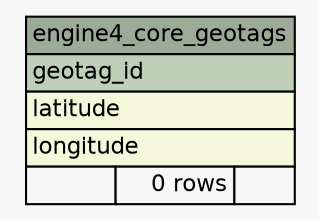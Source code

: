 // dot 2.38.0 on Windows 10 10.0
// SchemaSpy rev 590
digraph "engine4_core_geotags" {
  graph [
    rankdir="RL"
    bgcolor="#f7f7f7"
    nodesep="0.18"
    ranksep="0.46"
    fontname="Helvetica"
    fontsize="11"
  ];
  node [
    fontname="Helvetica"
    fontsize="11"
    shape="plaintext"
  ];
  edge [
    arrowsize="0.8"
  ];
  "engine4_core_geotags" [
    label=<
    <TABLE BORDER="0" CELLBORDER="1" CELLSPACING="0" BGCOLOR="#ffffff">
      <TR><TD COLSPAN="3" BGCOLOR="#9bab96" ALIGN="CENTER">engine4_core_geotags</TD></TR>
      <TR><TD PORT="geotag_id" COLSPAN="3" BGCOLOR="#bed1b8" ALIGN="LEFT">geotag_id</TD></TR>
      <TR><TD PORT="latitude" COLSPAN="3" BGCOLOR="#f4f7da" ALIGN="LEFT">latitude</TD></TR>
      <TR><TD PORT="longitude" COLSPAN="3" BGCOLOR="#f4f7da" ALIGN="LEFT">longitude</TD></TR>
      <TR><TD ALIGN="LEFT" BGCOLOR="#f7f7f7">  </TD><TD ALIGN="RIGHT" BGCOLOR="#f7f7f7">0 rows</TD><TD ALIGN="RIGHT" BGCOLOR="#f7f7f7">  </TD></TR>
    </TABLE>>
    URL="tables/engine4_core_geotags.html"
    tooltip="engine4_core_geotags"
  ];
}
